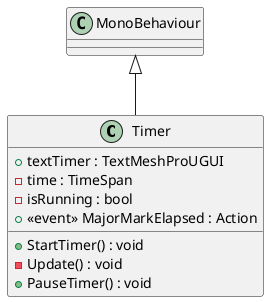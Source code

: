 @startuml
class Timer {
    + textTimer : TextMeshProUGUI
    - time : TimeSpan
    - isRunning : bool
    +  <<event>> MajorMarkElapsed : Action 
    + StartTimer() : void
    - Update() : void
    + PauseTimer() : void
}
MonoBehaviour <|-- Timer
@enduml
